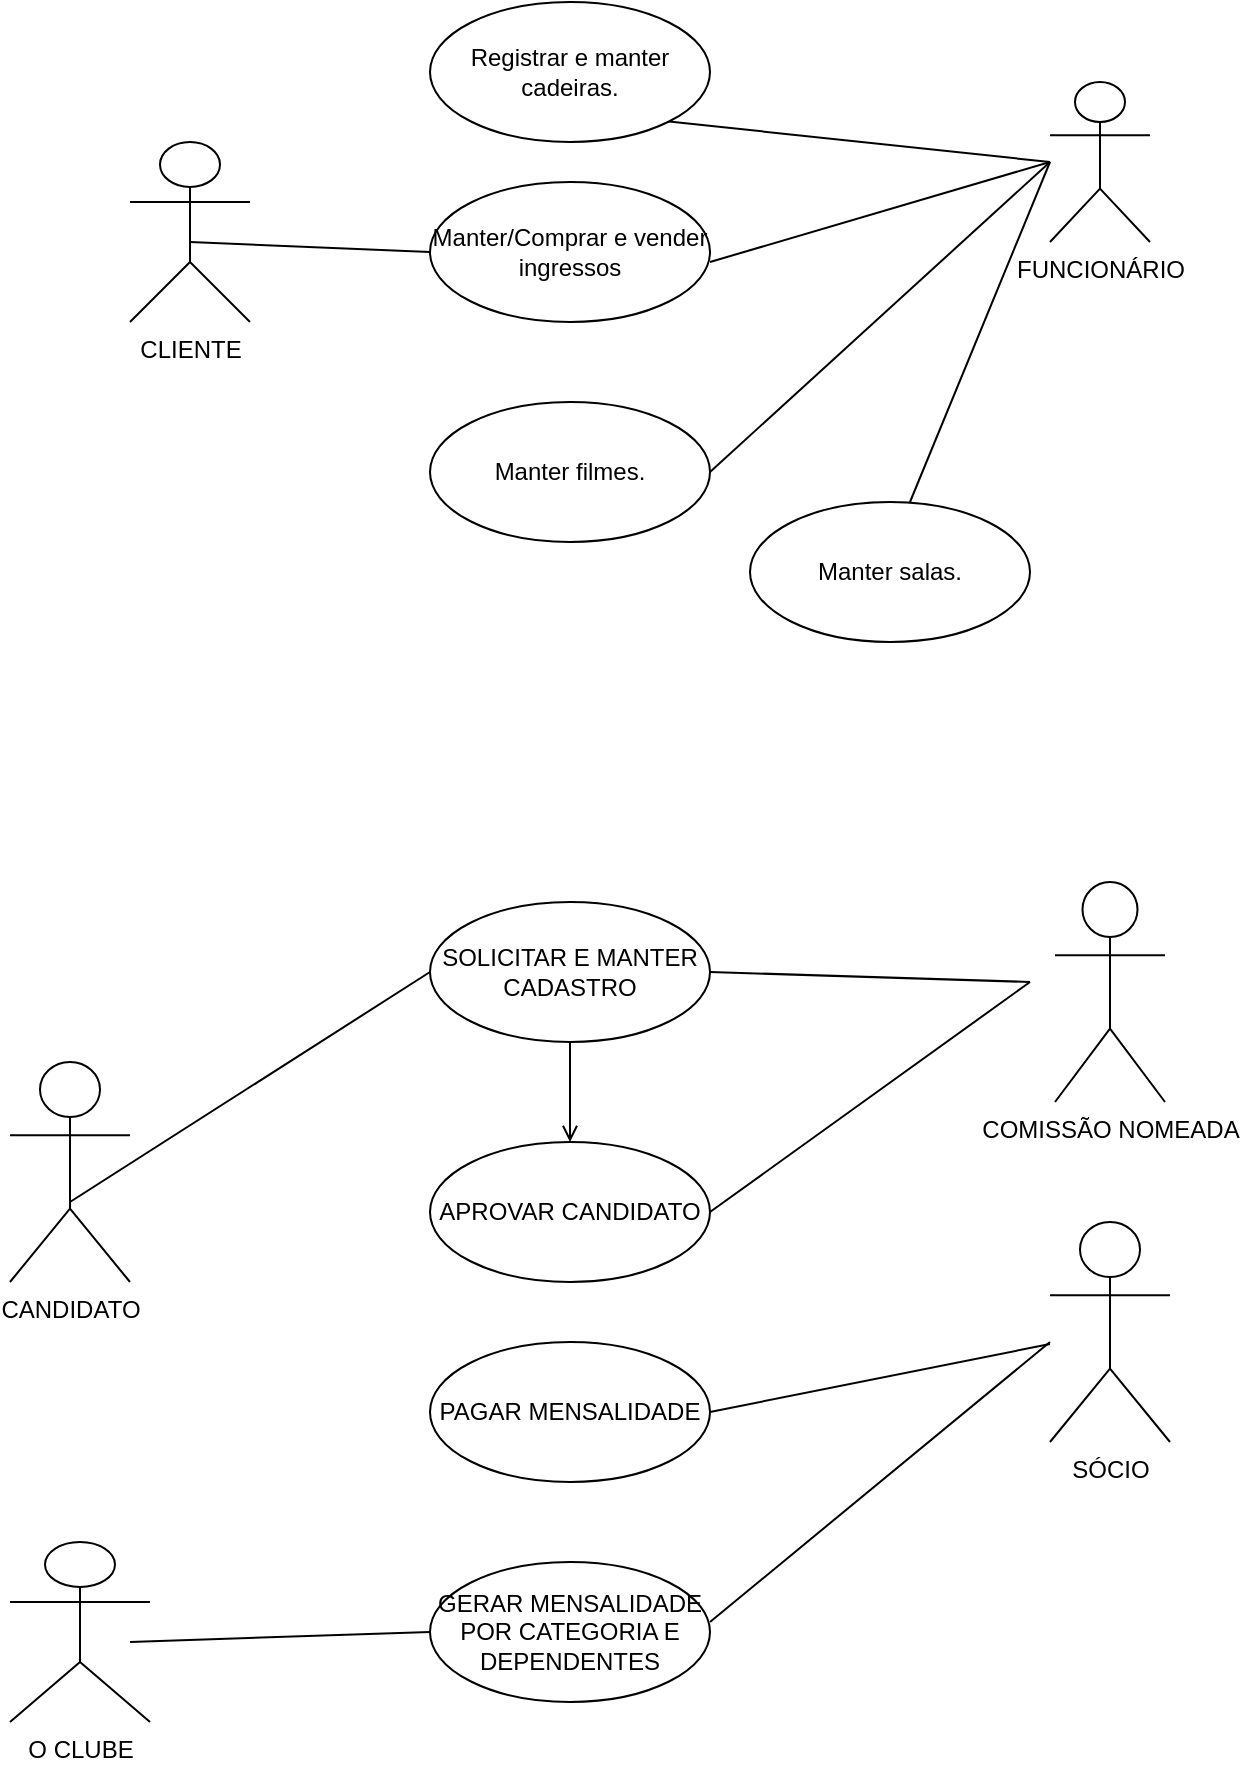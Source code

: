 <mxfile version="21.0.10" type="github">
  <diagram name="Página-1" id="vsVGZpnjvxE_ENfNlE_k">
    <mxGraphModel dx="1377" dy="796" grid="1" gridSize="10" guides="1" tooltips="1" connect="1" arrows="1" fold="1" page="1" pageScale="1" pageWidth="827" pageHeight="1169" math="0" shadow="0">
      <root>
        <mxCell id="0" />
        <mxCell id="1" parent="0" />
        <mxCell id="FmYQ0c0Ppn1lsgaGKw3m-1" value="CLIENTE&lt;br&gt;" style="shape=umlActor;html=1;verticalLabelPosition=bottom;verticalAlign=top;align=center;" vertex="1" parent="1">
          <mxGeometry x="80" y="230" width="60" height="90" as="geometry" />
        </mxCell>
        <mxCell id="FmYQ0c0Ppn1lsgaGKw3m-2" value="Registrar e manter cadeiras." style="ellipse;whiteSpace=wrap;html=1;" vertex="1" parent="1">
          <mxGeometry x="230" y="160" width="140" height="70" as="geometry" />
        </mxCell>
        <mxCell id="FmYQ0c0Ppn1lsgaGKw3m-3" value="Manter filmes." style="ellipse;whiteSpace=wrap;html=1;" vertex="1" parent="1">
          <mxGeometry x="230" y="360" width="140" height="70" as="geometry" />
        </mxCell>
        <mxCell id="FmYQ0c0Ppn1lsgaGKw3m-5" value="Manter/Comprar e vender ingressos" style="ellipse;whiteSpace=wrap;html=1;" vertex="1" parent="1">
          <mxGeometry x="230" y="250" width="140" height="70" as="geometry" />
        </mxCell>
        <mxCell id="FmYQ0c0Ppn1lsgaGKw3m-7" value="" style="endArrow=none;html=1;rounded=0;entryX=0;entryY=0.5;entryDx=0;entryDy=0;" edge="1" parent="1" target="FmYQ0c0Ppn1lsgaGKw3m-5">
          <mxGeometry width="50" height="50" relative="1" as="geometry">
            <mxPoint x="110" y="280" as="sourcePoint" />
            <mxPoint x="160" y="230" as="targetPoint" />
            <Array as="points" />
          </mxGeometry>
        </mxCell>
        <mxCell id="FmYQ0c0Ppn1lsgaGKw3m-8" value="FUNCIONÁRIO" style="shape=umlActor;verticalLabelPosition=bottom;verticalAlign=top;html=1;outlineConnect=0;" vertex="1" parent="1">
          <mxGeometry x="540" y="200" width="50" height="80" as="geometry" />
        </mxCell>
        <mxCell id="FmYQ0c0Ppn1lsgaGKw3m-14" value="" style="endArrow=none;html=1;rounded=0;exitX=1;exitY=1;exitDx=0;exitDy=0;" edge="1" parent="1" source="FmYQ0c0Ppn1lsgaGKw3m-2">
          <mxGeometry width="50" height="50" relative="1" as="geometry">
            <mxPoint x="490" y="290" as="sourcePoint" />
            <mxPoint x="540" y="240" as="targetPoint" />
          </mxGeometry>
        </mxCell>
        <mxCell id="FmYQ0c0Ppn1lsgaGKw3m-15" value="" style="endArrow=none;html=1;rounded=0;" edge="1" parent="1">
          <mxGeometry width="50" height="50" relative="1" as="geometry">
            <mxPoint x="370" y="290" as="sourcePoint" />
            <mxPoint x="540" y="240" as="targetPoint" />
          </mxGeometry>
        </mxCell>
        <mxCell id="FmYQ0c0Ppn1lsgaGKw3m-21" value="" style="endArrow=none;html=1;rounded=0;exitX=1;exitY=0.5;exitDx=0;exitDy=0;" edge="1" parent="1" source="FmYQ0c0Ppn1lsgaGKw3m-3">
          <mxGeometry width="50" height="50" relative="1" as="geometry">
            <mxPoint x="460" y="360" as="sourcePoint" />
            <mxPoint x="540" y="240" as="targetPoint" />
            <Array as="points" />
          </mxGeometry>
        </mxCell>
        <mxCell id="FmYQ0c0Ppn1lsgaGKw3m-23" value="CANDIDATO" style="shape=umlActor;verticalLabelPosition=bottom;verticalAlign=top;html=1;outlineConnect=0;" vertex="1" parent="1">
          <mxGeometry x="20" y="690" width="60" height="110" as="geometry" />
        </mxCell>
        <mxCell id="FmYQ0c0Ppn1lsgaGKw3m-24" value="SÓCIO" style="shape=umlActor;verticalLabelPosition=bottom;verticalAlign=top;html=1;outlineConnect=0;" vertex="1" parent="1">
          <mxGeometry x="540" y="770" width="60" height="110" as="geometry" />
        </mxCell>
        <mxCell id="FmYQ0c0Ppn1lsgaGKw3m-26" value="COMISSÃO NOMEADA&lt;br&gt;" style="shape=umlActor;verticalLabelPosition=bottom;verticalAlign=top;html=1;outlineConnect=0;" vertex="1" parent="1">
          <mxGeometry x="542.5" y="600" width="55" height="110" as="geometry" />
        </mxCell>
        <mxCell id="FmYQ0c0Ppn1lsgaGKw3m-47" style="edgeStyle=orthogonalEdgeStyle;rounded=0;orthogonalLoop=1;jettySize=auto;html=1;entryX=0.5;entryY=0;entryDx=0;entryDy=0;endArrow=open;endFill=0;" edge="1" parent="1" source="FmYQ0c0Ppn1lsgaGKw3m-27" target="FmYQ0c0Ppn1lsgaGKw3m-45">
          <mxGeometry relative="1" as="geometry" />
        </mxCell>
        <mxCell id="FmYQ0c0Ppn1lsgaGKw3m-27" value="SOLICITAR E MANTER CADASTRO" style="ellipse;whiteSpace=wrap;html=1;" vertex="1" parent="1">
          <mxGeometry x="230" y="610" width="140" height="70" as="geometry" />
        </mxCell>
        <mxCell id="FmYQ0c0Ppn1lsgaGKw3m-33" value="GERAR MENSALIDADE POR CATEGORIA E DEPENDENTES&lt;br&gt;" style="ellipse;whiteSpace=wrap;html=1;" vertex="1" parent="1">
          <mxGeometry x="230" y="940" width="140" height="70" as="geometry" />
        </mxCell>
        <mxCell id="FmYQ0c0Ppn1lsgaGKw3m-36" value="" style="edgeStyle=none;html=1;endArrow=none;verticalAlign=bottom;rounded=0;entryX=0;entryY=0.5;entryDx=0;entryDy=0;" edge="1" parent="1" target="FmYQ0c0Ppn1lsgaGKw3m-27">
          <mxGeometry width="160" relative="1" as="geometry">
            <mxPoint x="50" y="760" as="sourcePoint" />
            <mxPoint x="120" y="755" as="targetPoint" />
          </mxGeometry>
        </mxCell>
        <mxCell id="FmYQ0c0Ppn1lsgaGKw3m-38" value="" style="edgeStyle=none;html=1;endArrow=none;verticalAlign=bottom;rounded=0;exitX=1;exitY=0.5;exitDx=0;exitDy=0;" edge="1" parent="1" source="FmYQ0c0Ppn1lsgaGKw3m-27">
          <mxGeometry width="160" relative="1" as="geometry">
            <mxPoint x="360" y="820" as="sourcePoint" />
            <mxPoint x="530" y="650" as="targetPoint" />
          </mxGeometry>
        </mxCell>
        <mxCell id="FmYQ0c0Ppn1lsgaGKw3m-41" value="Manter salas." style="ellipse;whiteSpace=wrap;html=1;" vertex="1" parent="1">
          <mxGeometry x="390" y="410" width="140" height="70" as="geometry" />
        </mxCell>
        <mxCell id="FmYQ0c0Ppn1lsgaGKw3m-42" value="" style="endArrow=none;html=1;rounded=0;" edge="1" parent="1">
          <mxGeometry width="50" height="50" relative="1" as="geometry">
            <mxPoint x="470" y="410" as="sourcePoint" />
            <mxPoint x="540" y="240" as="targetPoint" />
          </mxGeometry>
        </mxCell>
        <mxCell id="FmYQ0c0Ppn1lsgaGKw3m-43" value="O CLUBE" style="shape=umlActor;verticalLabelPosition=bottom;verticalAlign=top;html=1;outlineConnect=0;" vertex="1" parent="1">
          <mxGeometry x="20" y="930" width="70" height="90" as="geometry" />
        </mxCell>
        <mxCell id="FmYQ0c0Ppn1lsgaGKw3m-44" value="" style="endArrow=none;html=1;rounded=0;entryX=0;entryY=0.5;entryDx=0;entryDy=0;" edge="1" parent="1" target="FmYQ0c0Ppn1lsgaGKw3m-33">
          <mxGeometry width="50" height="50" relative="1" as="geometry">
            <mxPoint x="80" y="980" as="sourcePoint" />
            <mxPoint x="130" y="930" as="targetPoint" />
          </mxGeometry>
        </mxCell>
        <mxCell id="FmYQ0c0Ppn1lsgaGKw3m-45" value="APROVAR CANDIDATO" style="ellipse;whiteSpace=wrap;html=1;" vertex="1" parent="1">
          <mxGeometry x="230" y="730" width="140" height="70" as="geometry" />
        </mxCell>
        <mxCell id="FmYQ0c0Ppn1lsgaGKw3m-46" value="" style="endArrow=none;html=1;rounded=0;exitX=1;exitY=0.5;exitDx=0;exitDy=0;" edge="1" parent="1" source="FmYQ0c0Ppn1lsgaGKw3m-45">
          <mxGeometry width="50" height="50" relative="1" as="geometry">
            <mxPoint x="390" y="840" as="sourcePoint" />
            <mxPoint x="530" y="650" as="targetPoint" />
          </mxGeometry>
        </mxCell>
        <mxCell id="FmYQ0c0Ppn1lsgaGKw3m-48" value="PAGAR MENSALIDADE" style="ellipse;whiteSpace=wrap;html=1;" vertex="1" parent="1">
          <mxGeometry x="230" y="830" width="140" height="70" as="geometry" />
        </mxCell>
        <mxCell id="FmYQ0c0Ppn1lsgaGKw3m-49" value="" style="endArrow=none;html=1;rounded=0;exitX=1;exitY=0.5;exitDx=0;exitDy=0;" edge="1" parent="1" source="FmYQ0c0Ppn1lsgaGKw3m-48" target="FmYQ0c0Ppn1lsgaGKw3m-24">
          <mxGeometry width="50" height="50" relative="1" as="geometry">
            <mxPoint x="370" y="870" as="sourcePoint" />
            <mxPoint x="420" y="820" as="targetPoint" />
          </mxGeometry>
        </mxCell>
        <mxCell id="FmYQ0c0Ppn1lsgaGKw3m-50" value="" style="endArrow=none;html=1;rounded=0;" edge="1" parent="1">
          <mxGeometry width="50" height="50" relative="1" as="geometry">
            <mxPoint x="370" y="970" as="sourcePoint" />
            <mxPoint x="540" y="830" as="targetPoint" />
            <Array as="points" />
          </mxGeometry>
        </mxCell>
      </root>
    </mxGraphModel>
  </diagram>
</mxfile>
